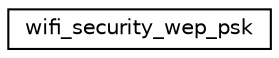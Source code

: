 digraph "Graphical Class Hierarchy"
{
 // LATEX_PDF_SIZE
  edge [fontname="Helvetica",fontsize="10",labelfontname="Helvetica",labelfontsize="10"];
  node [fontname="Helvetica",fontsize="10",shape=record];
  rankdir="LR";
  Node0 [label="wifi_security_wep_psk",height=0.2,width=0.4,color="black", fillcolor="white", style="filled",URL="$structwifi__security__wep__psk.html",tooltip="A WEP pre-shared-key."];
}
